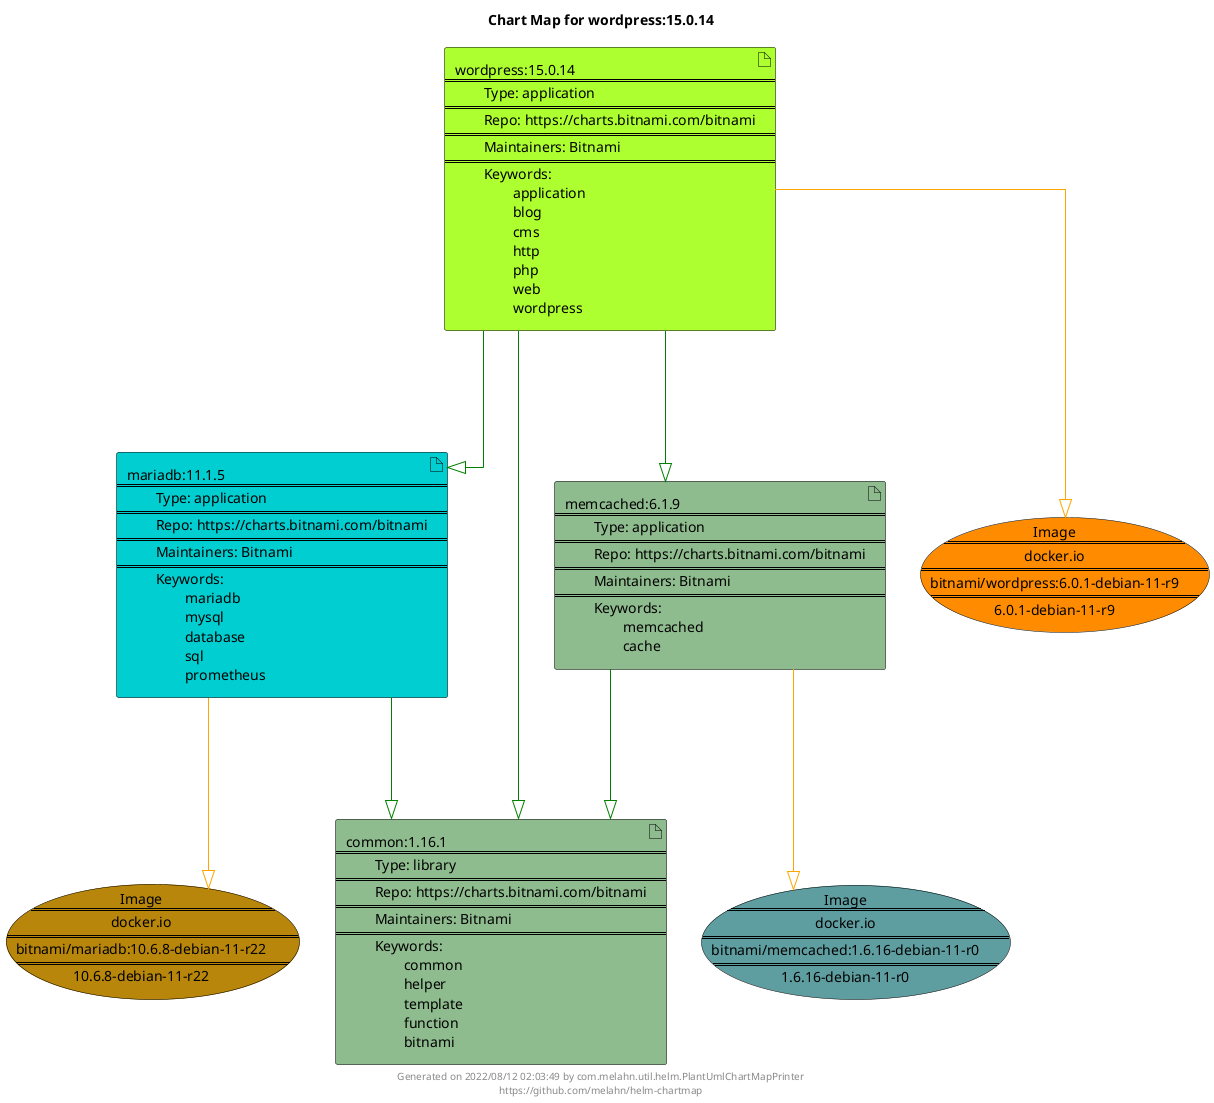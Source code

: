 @startuml
skinparam linetype ortho
skinparam backgroundColor white
skinparam usecaseBorderColor black
skinparam usecaseArrowColor LightSlateGray
skinparam artifactBorderColor black
skinparam artifactArrowColor LightSlateGray

title Chart Map for wordpress:15.0.14

'There are 4 referenced Helm Charts
artifact "common:1.16.1\n====\n\tType: library\n====\n\tRepo: https://charts.bitnami.com/bitnami\n====\n\tMaintainers: Bitnami\n====\n\tKeywords: \n\t\tcommon\n\t\thelper\n\t\ttemplate\n\t\tfunction\n\t\tbitnami" as common_1_16_1 #DarkSeaGreen
artifact "mariadb:11.1.5\n====\n\tType: application\n====\n\tRepo: https://charts.bitnami.com/bitnami\n====\n\tMaintainers: Bitnami\n====\n\tKeywords: \n\t\tmariadb\n\t\tmysql\n\t\tdatabase\n\t\tsql\n\t\tprometheus" as mariadb_11_1_5 #DarkTurquoise
artifact "memcached:6.1.9\n====\n\tType: application\n====\n\tRepo: https://charts.bitnami.com/bitnami\n====\n\tMaintainers: Bitnami\n====\n\tKeywords: \n\t\tmemcached\n\t\tcache" as memcached_6_1_9 #DarkSeaGreen
artifact "wordpress:15.0.14\n====\n\tType: application\n====\n\tRepo: https://charts.bitnami.com/bitnami\n====\n\tMaintainers: Bitnami\n====\n\tKeywords: \n\t\tapplication\n\t\tblog\n\t\tcms\n\t\thttp\n\t\tphp\n\t\tweb\n\t\twordpress" as wordpress_15_0_14 #GreenYellow

'There are 3 referenced Docker Images
usecase "Image\n====\ndocker.io\n====\nbitnami/memcached:1.6.16-debian-11-r0\n====\n1.6.16-debian-11-r0" as docker_io_bitnami_memcached_1_6_16_debian_11_r0 #CadetBlue
usecase "Image\n====\ndocker.io\n====\nbitnami/mariadb:10.6.8-debian-11-r22\n====\n10.6.8-debian-11-r22" as docker_io_bitnami_mariadb_10_6_8_debian_11_r22 #DarkGoldenRod
usecase "Image\n====\ndocker.io\n====\nbitnami/wordpress:6.0.1-debian-11-r9\n====\n6.0.1-debian-11-r9" as docker_io_bitnami_wordpress_6_0_1_debian_11_r9 #Darkorange

'Chart Dependencies
wordpress_15_0_14--[#green]-|>common_1_16_1
wordpress_15_0_14--[#green]-|>memcached_6_1_9
memcached_6_1_9--[#green]-|>common_1_16_1
wordpress_15_0_14--[#green]-|>mariadb_11_1_5
mariadb_11_1_5--[#green]-|>common_1_16_1
mariadb_11_1_5--[#orange]-|>docker_io_bitnami_mariadb_10_6_8_debian_11_r22
memcached_6_1_9--[#orange]-|>docker_io_bitnami_memcached_1_6_16_debian_11_r0
wordpress_15_0_14--[#orange]-|>docker_io_bitnami_wordpress_6_0_1_debian_11_r9

center footer Generated on 2022/08/12 02:03:49 by com.melahn.util.helm.PlantUmlChartMapPrinter\nhttps://github.com/melahn/helm-chartmap
@enduml
